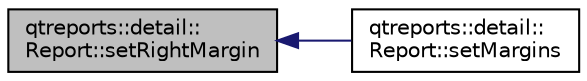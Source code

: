 digraph "qtreports::detail::Report::setRightMargin"
{
 // INTERACTIVE_SVG=YES
  bgcolor="transparent";
  edge [fontname="Helvetica",fontsize="10",labelfontname="Helvetica",labelfontsize="10"];
  node [fontname="Helvetica",fontsize="10",shape=record];
  rankdir="LR";
  Node1 [label="qtreports::detail::\lReport::setRightMargin",height=0.2,width=0.4,color="black", fillcolor="grey75", style="filled", fontcolor="black"];
  Node1 -> Node2 [dir="back",color="midnightblue",fontsize="10",style="solid",fontname="Helvetica"];
  Node2 [label="qtreports::detail::\lReport::setMargins",height=0.2,width=0.4,color="black",URL="$classqtreports_1_1detail_1_1_report.html#ac378ebf1818dceed15798c968ca87b46",tooltip="Устанавливает отступы от краев "];
}
